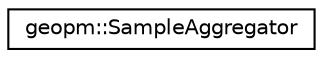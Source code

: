 digraph "Graphical Class Hierarchy"
{
  edge [fontname="Helvetica",fontsize="10",labelfontname="Helvetica",labelfontsize="10"];
  node [fontname="Helvetica",fontsize="10",shape=record];
  rankdir="LR";
  Node0 [label="geopm::SampleAggregator",height=0.2,width=0.4,color="black", fillcolor="white", style="filled",URL="$classgeopm_1_1_sample_aggregator.html"];
}
